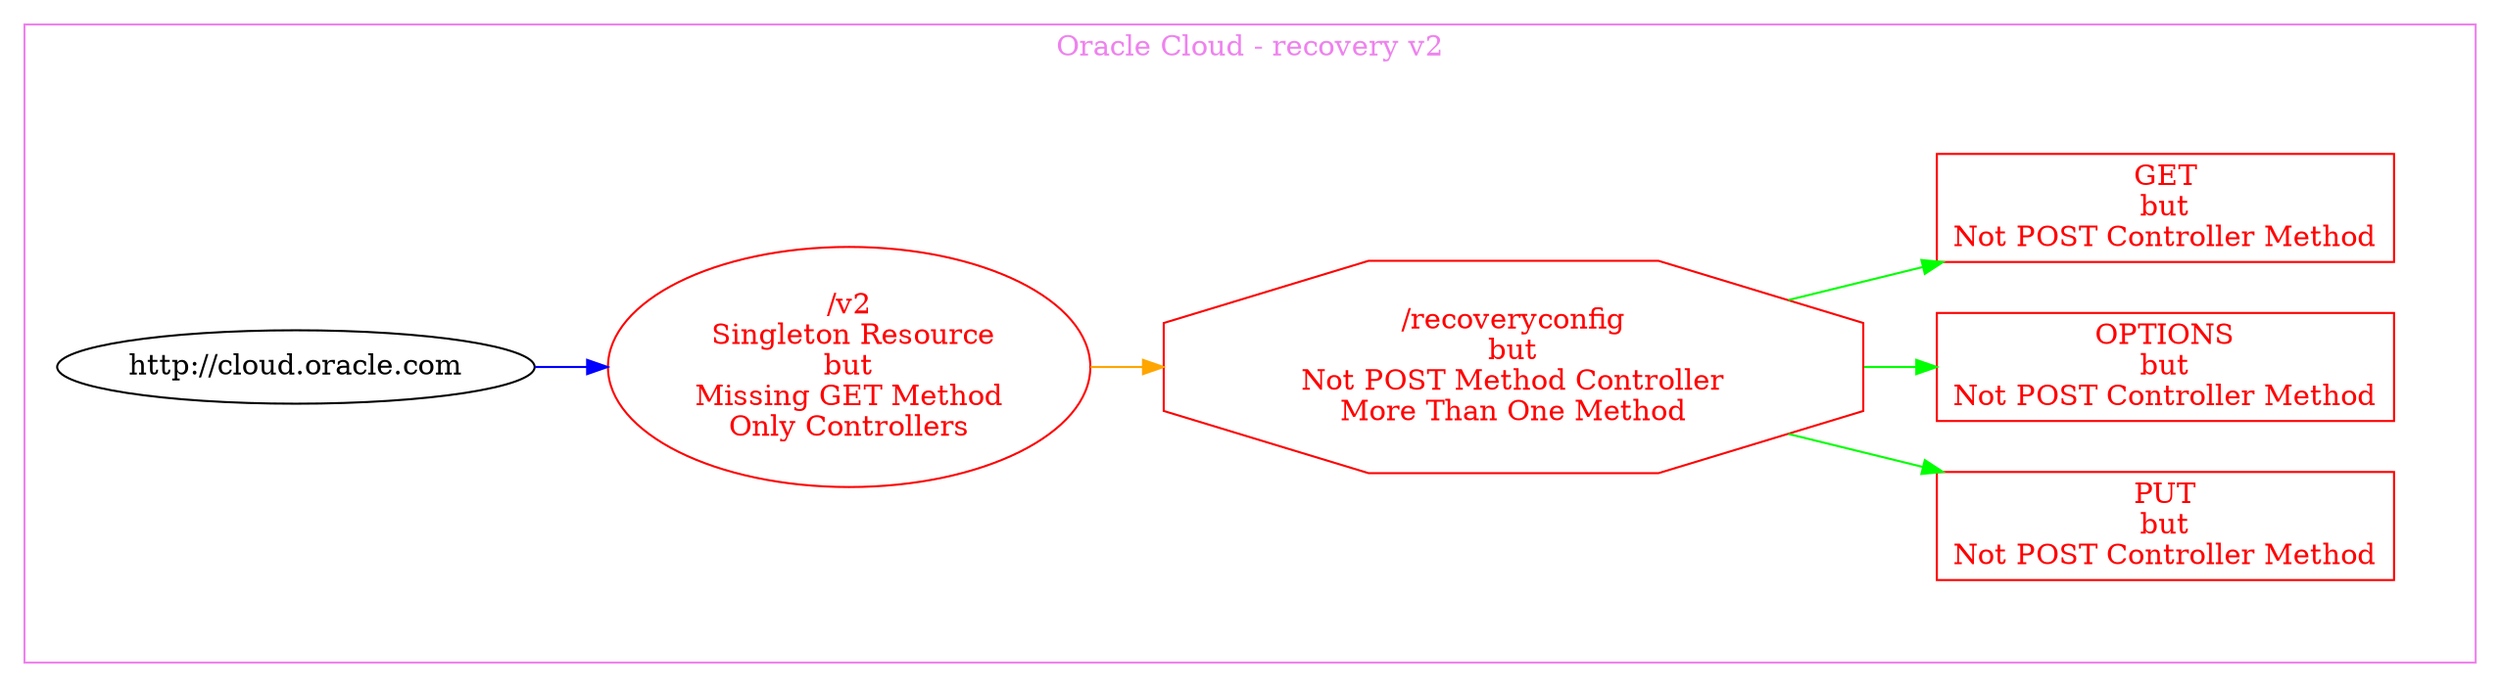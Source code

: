 digraph Cloud_Computing_REST_API {
rankdir="LR";
subgraph cluster_0 {
label="Oracle Cloud - recovery v2"
color=violet
fontcolor=violet
subgraph cluster_1 {
label=""
color=white
fontcolor=white
node1 [label="http://cloud.oracle.com", shape="ellipse", color="black", fontcolor="black"]
node1 -> node2 [color="blue", fontcolor="blue"]
subgraph cluster_2 {
label=""
color=white
fontcolor=white
node2 [label="/v2\n Singleton Resource\nbut\nMissing GET Method\nOnly Controllers", shape="ellipse", color="red", fontcolor="red"]
node2 -> node3 [color="orange", fontcolor="orange"]
subgraph cluster_3 {
label=""
color=white
fontcolor=white
node3 [label="/recoveryconfig\nbut\nNot POST Method Controller\nMore Than One Method", shape="octagon", color="red", fontcolor="red"]
node3 -> node4 [color="green", fontcolor="green"]
subgraph cluster_4 {
label=""
color=white
fontcolor=white
node4 [label="PUT\nbut\nNot POST Controller Method", shape="box", color="red", fontcolor="red"]
}
node3 -> node5 [color="green", fontcolor="green"]
subgraph cluster_5 {
label=""
color=white
fontcolor=white
node5 [label="OPTIONS\nbut\nNot POST Controller Method", shape="box", color="red", fontcolor="red"]
}
node3 -> node6 [color="green", fontcolor="green"]
subgraph cluster_6 {
label=""
color=white
fontcolor=white
node6 [label="GET\nbut\nNot POST Controller Method", shape="box", color="red", fontcolor="red"]
}
}
}
}
}
}
